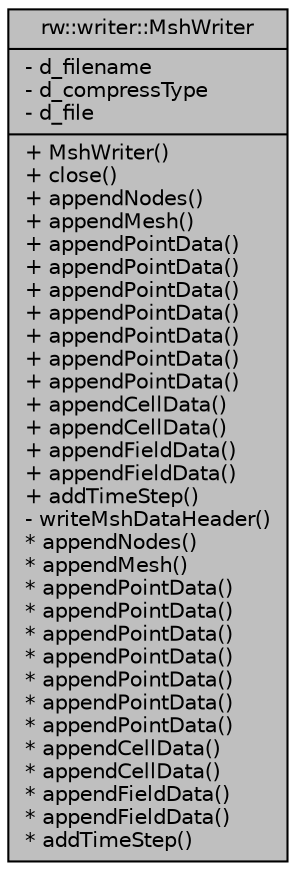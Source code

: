 digraph "rw::writer::MshWriter"
{
  edge [fontname="Helvetica",fontsize="10",labelfontname="Helvetica",labelfontsize="10"];
  node [fontname="Helvetica",fontsize="10",shape=record];
  Node1 [label="{rw::writer::MshWriter\n|- d_filename\l- d_compressType\l- d_file\l|+ MshWriter()\l+ close()\l+ appendNodes()\l+ appendMesh()\l+ appendPointData()\l+ appendPointData()\l+ appendPointData()\l+ appendPointData()\l+ appendPointData()\l+ appendPointData()\l+ appendPointData()\l+ appendCellData()\l+ appendCellData()\l+ appendFieldData()\l+ appendFieldData()\l+ addTimeStep()\l- writeMshDataHeader()\l* appendNodes()\l* appendMesh()\l* appendPointData()\l* appendPointData()\l* appendPointData()\l* appendPointData()\l* appendPointData()\l* appendPointData()\l* appendPointData()\l* appendCellData()\l* appendCellData()\l* appendFieldData()\l* appendFieldData()\l* addTimeStep()\l}",height=0.2,width=0.4,color="black", fillcolor="grey75", style="filled", fontcolor="black"];
}
